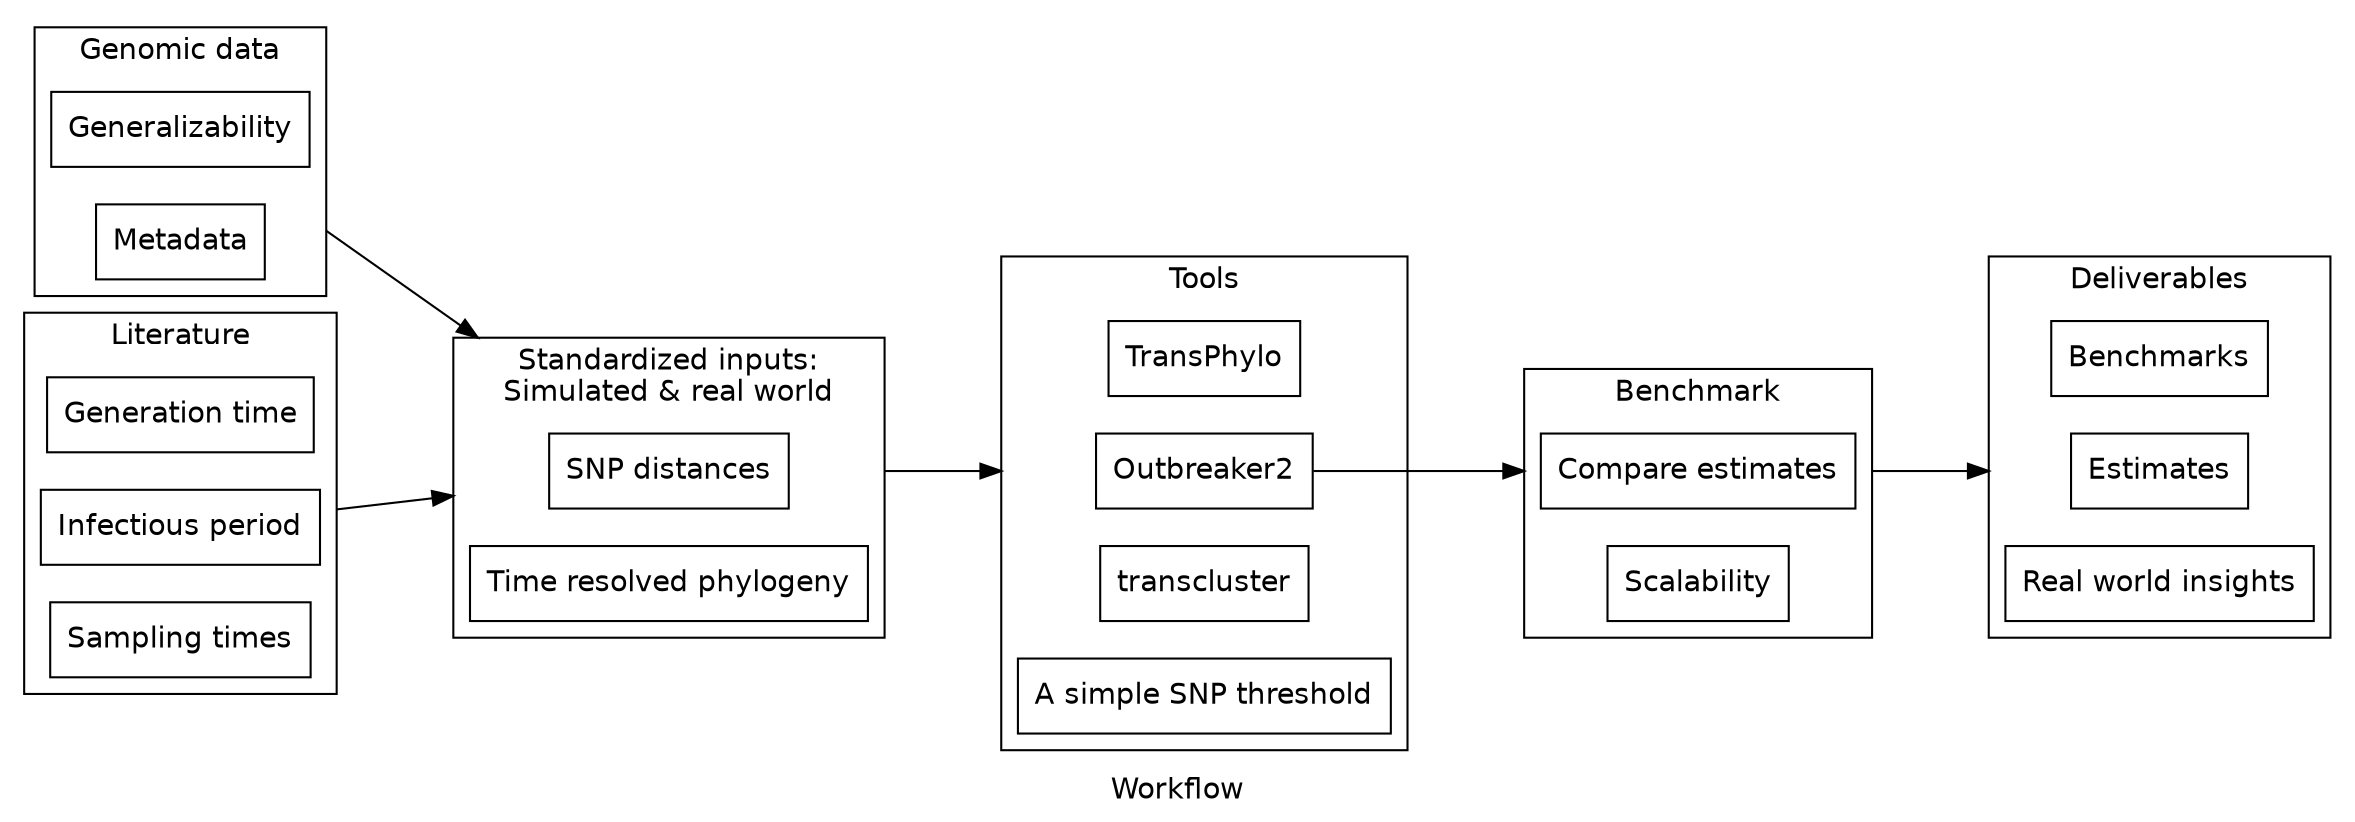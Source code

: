 digraph D {
    graph [pad="0.05", nodesep="0.25", ranksep="1", rankdir = LR, fontname="Helvetica"];
    node[shape=rect, fontname="Helvetica"];
    compound=true;
    label="Workflow";
    splines="false";

    subgraph cluster0 {
        label="Genomic data";
        gen [label="Genetic distance"];
        metadata [label="Metadata"];
    }
    
    // subgraph cluster1 {
    //     label="Epidemiology data";
    //     cases [label="Reported Cases"];
    // }

    subgraph cluster_standard {
        label = "Standardized inputs:\nSimulated & real world";
        snpdist [label="SNP distances"];
        phytime [label="Time resolved phylogeny"];
    }

    subgraph cluster2 {
        label="Literature";
        serial [label="Generation time"];
        infectious [label="Infectious period"];
        sample [label="Sampling times"];
	}

    subgraph cluster3 {
        label = "Tools";
        tp [label="TransPhylo"];
        out2 [label="Outbreaker2"];
        tc [label="transcluster"];
        simple [label="A simple SNP threshold"];
    }

    subgraph cluster_comp {
        label="Benchmark";
        compout [label="Compare estimates"];
        scale [label="Scalability"];
        gen [label="Generalizability"];
    }

    subgraph cluster4 {
        label = "Deliverables";
        cli [label="Benchmarks"];
        viz [label="Estimates"];
        insights [label="Real world insights"];
    }

    dummy1[label="", fixedsize="false", width=0, height=0, shape=none];

    gen -> snpdist [ltail=cluster0,lhead=cluster_standard];
    // cases -> snpdist [ltail=cluster1,lhead=cluster_standard];
    infectious -> snpdist [ltail=cluster2,lhead=cluster_standard];

    snpdist -> out2 [ltail=cluster_standard,lhead=cluster3];

    out2 -> compout [ltail=cluster3,ltail=cluster_standardout,lhead=cluster_comp];
    compout -> viz [lhead=cluster4,ltail=cluster_comp];
}